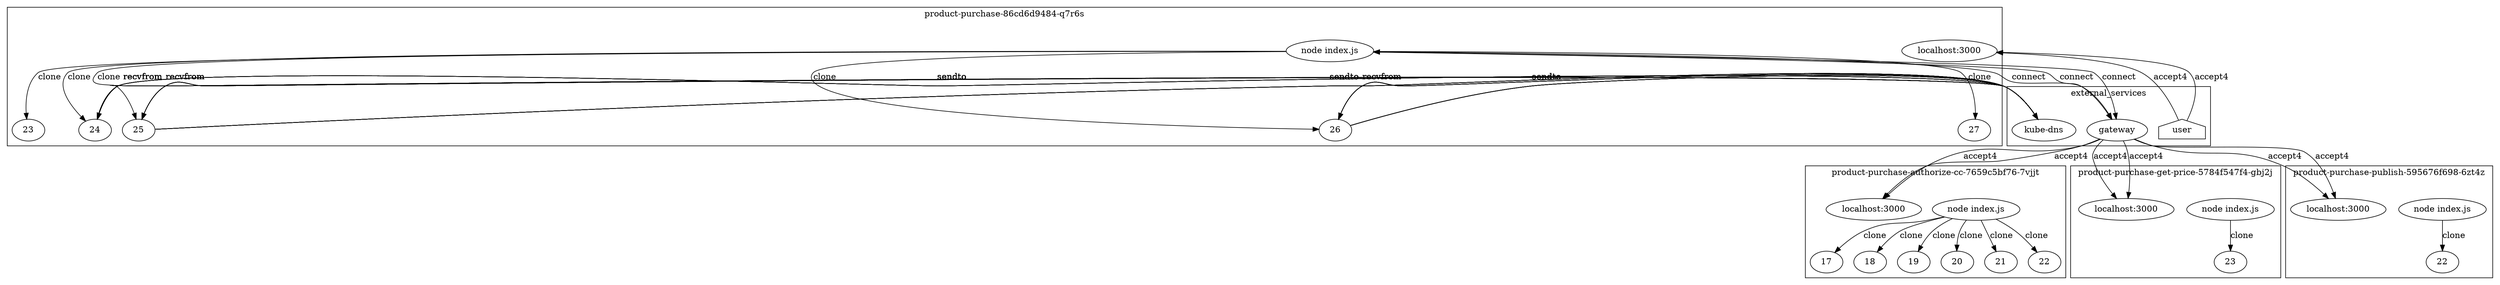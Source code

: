 digraph G {
	subgraph "cluster_ product-purchase-authorize-cc-7659c5bf76-7vjjt " {
		label=" product-purchase-authorize-cc-7659c5bf76-7vjjt "
		53229 [label="node index.js"]
		53229 -> 53272 [label=clone]
		53229 -> 53280 [label=clone]
		53229 -> 53287 [label=clone]
		53229 -> 53295 [label=clone]
		53229 -> 53302 [label=clone]
		53229 -> 53382 [label=clone]
		"product-purchase-authorize-cc_localhost_3000" [label="localhost:3000"]
		"product-purchase-authorize-cc_localhost_3000" [label="localhost:3000"]
		53272 [label=17]
		53280 [label=18]
		53287 [label=19]
		53295 [label=20]
		53302 [label=21]
		53382 [label=22]
	}
	subgraph "cluster_ product-purchase-86cd6d9484-q7r6s " {
		label=" product-purchase-86cd6d9484-q7r6s "
		53854 [label="node index.js"]
		53854 -> 54062 [label=clone]
		"product-purchase_localhost_3000" [label="localhost:3000"]
		"product-purchase_localhost_3000" [label="localhost:3000"]
		53854 -> 56878 [label=clone]
		53854 -> 56885 [label=clone]
		53854 -> 56892 [label=clone]
		53854 -> 56897 [label=clone]
		54062 [label=23]
		56878 [label=24]
		56885 [label=25]
		56892 [label=26]
		56897 [label=27]
	}
	subgraph "cluster_ product-purchase-get-price-5784f547f4-gbj2j " {
		label=" product-purchase-get-price-5784f547f4-gbj2j "
		54701 [label="node index.js"]
		54701 -> 54824 [label=clone]
		"product-purchase-get-price_localhost_3000" [label="localhost:3000"]
		"product-purchase-get-price_localhost_3000" [label="localhost:3000"]
		54824 [label=23]
	}
	subgraph "cluster_ product-purchase-publish-595676f698-6zt4z " {
		label=" product-purchase-publish-595676f698-6zt4z "
		55847 [label="node index.js"]
		55847 -> 55956 [label=clone]
		"product-purchase-publish_localhost_3000" [label="localhost:3000"]
		"product-purchase-publish_localhost_3000" [label="localhost:3000"]
		55956 [label=22]
	}
	subgraph cluster_services {
		label=external_services
		user [shape=house]
		"10.107.89.58_8080" -> "product-purchase-authorize-cc_localhost_3000" [label=accept4]
		"10.107.89.58_8080" -> "product-purchase-authorize-cc_localhost_3000" [label=accept4]
		user -> "product-purchase_localhost_3000" [label=accept4]
		user -> "product-purchase_localhost_3000" [label=accept4]
		"10.107.89.58_8080" [label=gateway]
		53854 -> "10.107.89.58_8080" [label=connect dir=both]
		"10.107.89.58_8080" [label=gateway]
		53854 -> "10.107.89.58_8080" [label=connect dir=both]
		"10.107.89.58_8080" [label=gateway]
		53854 -> "10.107.89.58_8080" [label=connect dir=both]
		"10.96.0.10_53" [label="kube-dns"]
		56878 -> "10.96.0.10_53" [label=sendto]
		"10.96.0.10_53" [label="kube-dns"]
		56878 -> "10.96.0.10_53" [label=sendto]
		"10.96.0.10_53" [label="kube-dns"]
		"10.96.0.10_53" -> 56878 [label=recvfrom]
		"10.96.0.10_53" [label="kube-dns"]
		"10.96.0.10_53" -> 56878 [label=recvfrom]
		"10.96.0.10_53" [label="kube-dns"]
		56878 -> "10.96.0.10_53" [label=sendto]
		"10.96.0.10_53" [label="kube-dns"]
		56878 -> "10.96.0.10_53" [label=sendto]
		"10.96.0.10_53" [label="kube-dns"]
		"10.96.0.10_53" -> 56878 [label=recvfrom]
		"10.96.0.10_53" [label="kube-dns"]
		"10.96.0.10_53" -> 56878 [label=recvfrom]
		"10.96.0.10_53" [label="kube-dns"]
		56878 -> "10.96.0.10_53" [label=sendto]
		"10.96.0.10_53" [label="kube-dns"]
		56878 -> "10.96.0.10_53" [label=sendto]
		"10.96.0.10_53" [label="kube-dns"]
		"10.96.0.10_53" -> 56878 [label=recvfrom]
		"10.96.0.10_53" [label="kube-dns"]
		"10.96.0.10_53" -> 56878 [label=recvfrom]
		"10.96.0.10_53" [label="kube-dns"]
		56878 -> "10.96.0.10_53" [label=sendto]
		"10.96.0.10_53" [label="kube-dns"]
		56878 -> "10.96.0.10_53" [label=sendto]
		"10.96.0.10_53" [label="kube-dns"]
		"10.96.0.10_53" -> 56878 [label=recvfrom]
		"10.96.0.10_53" [label="kube-dns"]
		"10.96.0.10_53" -> 56878 [label=recvfrom]
		"10.96.0.10_53" [label="kube-dns"]
		56885 -> "10.96.0.10_53" [label=sendto]
		"10.96.0.10_53" [label="kube-dns"]
		56885 -> "10.96.0.10_53" [label=sendto]
		"10.96.0.10_53" [label="kube-dns"]
		"10.96.0.10_53" -> 56885 [label=recvfrom]
		"10.96.0.10_53" [label="kube-dns"]
		"10.96.0.10_53" -> 56885 [label=recvfrom]
		"10.96.0.10_53" [label="kube-dns"]
		56885 -> "10.96.0.10_53" [label=sendto]
		"10.96.0.10_53" [label="kube-dns"]
		56885 -> "10.96.0.10_53" [label=sendto]
		"10.96.0.10_53" [label="kube-dns"]
		"10.96.0.10_53" -> 56885 [label=recvfrom]
		"10.96.0.10_53" [label="kube-dns"]
		"10.96.0.10_53" -> 56885 [label=recvfrom]
		"10.96.0.10_53" [label="kube-dns"]
		56885 -> "10.96.0.10_53" [label=sendto]
		"10.96.0.10_53" [label="kube-dns"]
		56885 -> "10.96.0.10_53" [label=sendto]
		"10.96.0.10_53" [label="kube-dns"]
		"10.96.0.10_53" -> 56885 [label=recvfrom]
		"10.96.0.10_53" [label="kube-dns"]
		"10.96.0.10_53" -> 56885 [label=recvfrom]
		"10.96.0.10_53" [label="kube-dns"]
		56885 -> "10.96.0.10_53" [label=sendto]
		"10.96.0.10_53" [label="kube-dns"]
		56885 -> "10.96.0.10_53" [label=sendto]
		"10.96.0.10_53" [label="kube-dns"]
		"10.96.0.10_53" -> 56885 [label=recvfrom]
		"10.96.0.10_53" [label="kube-dns"]
		"10.96.0.10_53" -> 56885 [label=recvfrom]
		"10.96.0.10_53" [label="kube-dns"]
		56892 -> "10.96.0.10_53" [label=sendto]
		"10.96.0.10_53" [label="kube-dns"]
		56892 -> "10.96.0.10_53" [label=sendto]
		"10.96.0.10_53" [label="kube-dns"]
		"10.96.0.10_53" -> 56892 [label=recvfrom]
		"10.96.0.10_53" [label="kube-dns"]
		"10.96.0.10_53" -> 56892 [label=recvfrom]
		"10.96.0.10_53" [label="kube-dns"]
		56892 -> "10.96.0.10_53" [label=sendto]
		"10.96.0.10_53" [label="kube-dns"]
		56892 -> "10.96.0.10_53" [label=sendto]
		"10.96.0.10_53" [label="kube-dns"]
		"10.96.0.10_53" -> 56892 [label=recvfrom]
		"10.96.0.10_53" [label="kube-dns"]
		"10.96.0.10_53" -> 56892 [label=recvfrom]
		"10.96.0.10_53" [label="kube-dns"]
		56892 -> "10.96.0.10_53" [label=sendto]
		"10.96.0.10_53" [label="kube-dns"]
		56892 -> "10.96.0.10_53" [label=sendto]
		"10.96.0.10_53" [label="kube-dns"]
		"10.96.0.10_53" -> 56892 [label=recvfrom]
		"10.96.0.10_53" [label="kube-dns"]
		"10.96.0.10_53" -> 56892 [label=recvfrom]
		"10.96.0.10_53" [label="kube-dns"]
		56892 -> "10.96.0.10_53" [label=sendto]
		"10.96.0.10_53" [label="kube-dns"]
		56892 -> "10.96.0.10_53" [label=sendto]
		"10.96.0.10_53" [label="kube-dns"]
		"10.96.0.10_53" -> 56892 [label=recvfrom]
		"10.96.0.10_53" [label="kube-dns"]
		"10.96.0.10_53" -> 56892 [label=recvfrom]
		"10.107.89.58_8080" -> "product-purchase-get-price_localhost_3000" [label=accept4]
		"10.107.89.58_8080" -> "product-purchase-get-price_localhost_3000" [label=accept4]
		"10.107.89.58_8080" -> "product-purchase-publish_localhost_3000" [label=accept4]
		"10.107.89.58_8080" -> "product-purchase-publish_localhost_3000" [label=accept4]
	}
}
